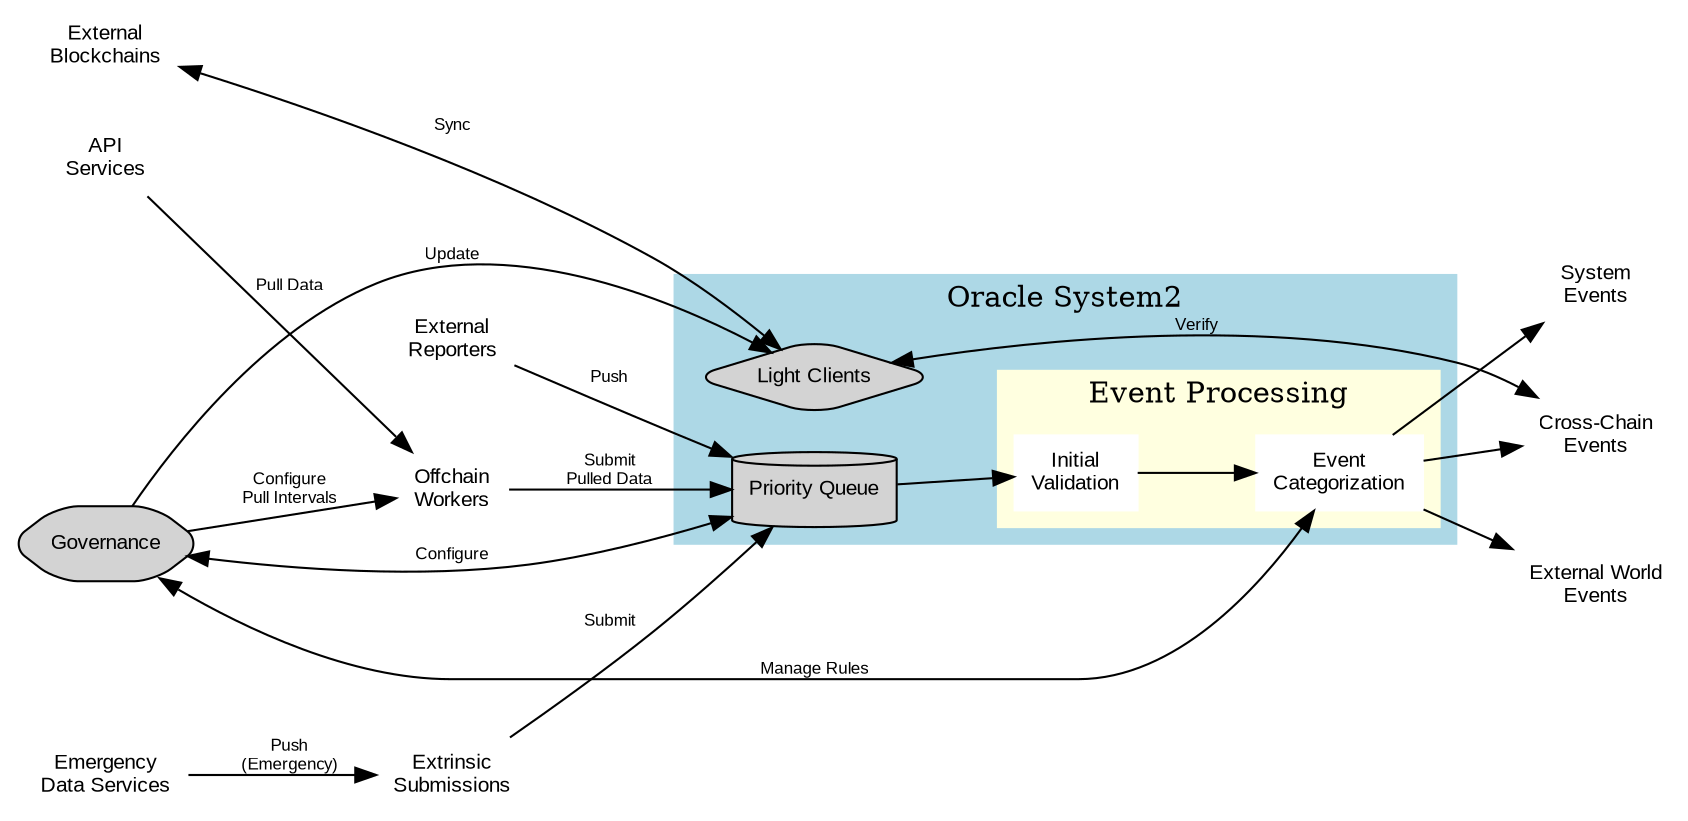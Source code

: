digraph OracleSystem2 {
    rankdir=LR;
    node [shape=box, style="rounded,filled", fontname="Arial", fontsize=10];
    edge [fontname="Arial", fontsize=8];

    subgraph cluster_external {
        label="External Data Sources";
        style=filled;
        color=lightgrey;
        node [style=filled,color=white];
        
        ExternalBlockchains [label="External\nBlockchains"];
        APIServices [label="API\nServices"];
        EmergencyServices [label="Emergency\nData Services"];
    }

    subgraph cluster_oracle {
        label="Oracle System2";
        style=filled;
        color=lightblue;

        subgraph cluster_sources {
            label="Event Sources";
            style=filled;
            color=lightgreen;
            node [style=filled,color=white];
            
            Reporters [label="External\nReporters"];
            OffchainWorkers [label="Offchain\nWorkers"];
            Extrinsics [label="Extrinsic\nSubmissions"];
        }

        PriorityQueue [label="Priority Queue", shape=cylinder];

        subgraph cluster_processing {
            label="Event Processing";
            style=filled;
            color=lightyellow;
            node [style=filled,color=white];

            Validation [label="Initial\nValidation"];
            Categorization [label="Event\nCategorization"];
            
            subgraph cluster_handlers {
                label="Event Handlers";
                style=filled;
                color=lightpink;
                
                SystemEvents [label="System\nEvents"];
                CrossChainEvents [label="Cross-Chain\nEvents"];
                ExternalWorldEvents [label="External World\nEvents"];
            }
        }

        LightClients [label="Light Clients", shape=diamond];
    }

    Governance [label="Governance", shape=hexagon];

    // Connections
    ExternalBlockchains -> LightClients [dir=both, label="Sync"];
    APIServices -> OffchainWorkers [label="Pull Data"];
    EmergencyServices -> Extrinsics [label="Push\n(Emergency)"];
    
    Reporters -> PriorityQueue [label="Push"];
    OffchainWorkers -> PriorityQueue [label="Submit\nPulled Data"];
    Extrinsics -> PriorityQueue [label="Submit"];
    
    PriorityQueue -> Validation;
    Validation -> Categorization;
    
    Categorization -> SystemEvents;
    Categorization -> CrossChainEvents;
    Categorization -> ExternalWorldEvents;
    
    CrossChainEvents -> LightClients [dir=both, label="Verify"];
    
    Governance -> PriorityQueue [dir=both, label="Configure"];
    Governance -> Categorization [dir=both, label="Manage Rules"];
    Governance -> LightClients [label="Update"];
    Governance -> OffchainWorkers [label="Configure\nPull Intervals"];

    // Invisible edges for layout
    {rank=same; ExternalBlockchains APIServices EmergencyServices}
    {rank=same; Reporters OffchainWorkers Extrinsics}
    {rank=same; SystemEvents CrossChainEvents ExternalWorldEvents}
    Reporters -> OffchainWorkers [style=invis];
    OffchainWorkers -> Extrinsics [style=invis];
    SystemEvents -> CrossChainEvents [style=invis];
    CrossChainEvents -> ExternalWorldEvents [style=invis];
}